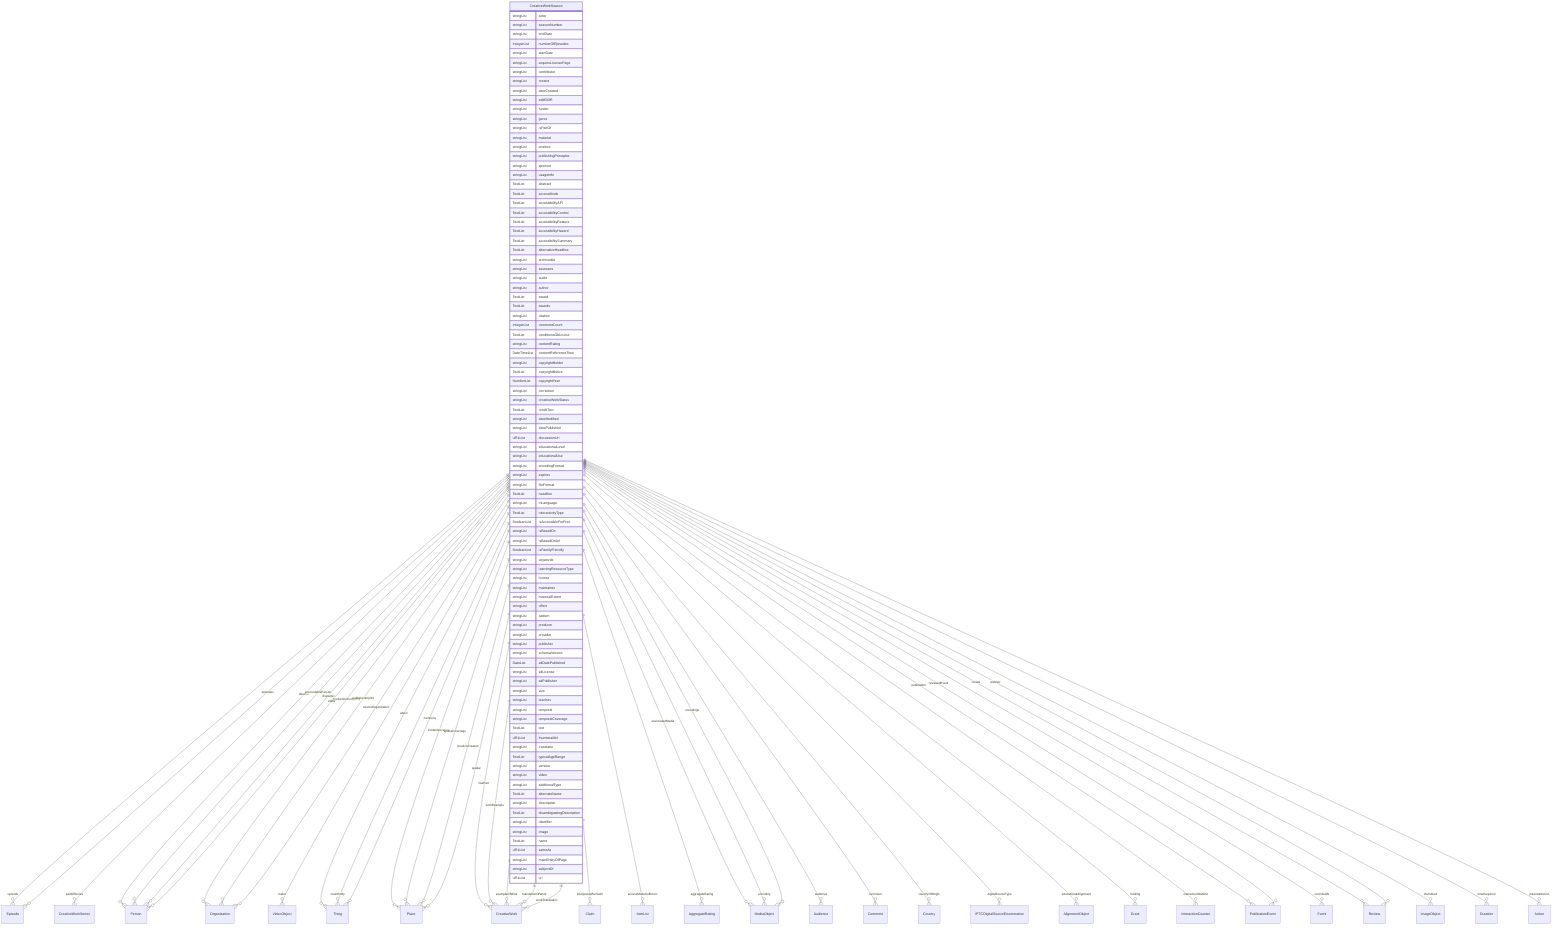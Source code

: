 erDiagram
CreativeWorkSeason {
    stringList actor  
    stringList seasonNumber  
    stringList endDate  
    IntegerList numberOfEpisodes  
    stringList startDate  
    stringList acquireLicensePage  
    stringList contributor  
    stringList creator  
    stringList dateCreated  
    stringList editEIDR  
    stringList funder  
    stringList genre  
    stringList isPartOf  
    stringList material  
    stringList position  
    stringList publishingPrinciples  
    stringList sponsor  
    stringList usageInfo  
    TextList abstract  
    TextList accessMode  
    TextList accessibilityAPI  
    TextList accessibilityControl  
    TextList accessibilityFeature  
    TextList accessibilityHazard  
    TextList accessibilitySummary  
    TextList alternativeHeadline  
    stringList archivedAt  
    stringList assesses  
    stringList audio  
    stringList author  
    TextList award  
    TextList awards  
    stringList citation  
    IntegerList commentCount  
    TextList conditionsOfAccess  
    stringList contentRating  
    DateTimeList contentReferenceTime  
    stringList copyrightHolder  
    TextList copyrightNotice  
    NumberList copyrightYear  
    stringList correction  
    stringList creativeWorkStatus  
    TextList creditText  
    stringList dateModified  
    stringList datePublished  
    URLList discussionUrl  
    stringList educationalLevel  
    stringList educationalUse  
    stringList encodingFormat  
    stringList expires  
    stringList fileFormat  
    TextList headline  
    stringList inLanguage  
    TextList interactivityType  
    BooleanList isAccessibleForFree  
    stringList isBasedOn  
    stringList isBasedOnUrl  
    BooleanList isFamilyFriendly  
    stringList keywords  
    stringList learningResourceType  
    stringList license  
    stringList maintainer  
    stringList materialExtent  
    stringList offers  
    stringList pattern  
    stringList producer  
    stringList provider  
    stringList publisher  
    stringList schemaVersion  
    DateList sdDatePublished  
    stringList sdLicense  
    stringList sdPublisher  
    stringList size  
    stringList teaches  
    stringList temporal  
    stringList temporalCoverage  
    TextList text  
    URLList thumbnailUrl  
    stringList translator  
    TextList typicalAgeRange  
    stringList version  
    stringList video  
    stringList additionalType  
    TextList alternateName  
    stringList description  
    TextList disambiguatingDescription  
    stringList identifier  
    stringList image  
    TextList name  
    URLList sameAs  
    stringList mainEntityOfPage  
    stringList subjectOf  
    URLList url  
}

CreativeWorkSeason ||--}o Episode : "episode"
CreativeWorkSeason ||--}o CreativeWorkSeries : "partOfSeries"
CreativeWorkSeason ||--}o Person : "director"
CreativeWorkSeason ||--}o Episode : "episodes"
CreativeWorkSeason ||--}o Organization : "productionCompany"
CreativeWorkSeason ||--}o VideoObject : "trailer"
CreativeWorkSeason ||--}o Thing : "about"
CreativeWorkSeason ||--}o Place : "contentLocation"
CreativeWorkSeason ||--}o CreativeWork : "hasPart"
CreativeWorkSeason ||--}o Claim : "interpretedAsClaim"
CreativeWorkSeason ||--}o Thing : "mainEntity"
CreativeWorkSeason ||--}o Place : "spatialCoverage"
CreativeWorkSeason ||--}o CreativeWork : "workExample"
CreativeWorkSeason ||--}o ItemList : "accessModeSufficient"
CreativeWorkSeason ||--}o Person : "accountablePerson"
CreativeWorkSeason ||--}o AggregateRating : "aggregateRating"
CreativeWorkSeason ||--}o MediaObject : "associatedMedia"
CreativeWorkSeason ||--}o Audience : "audience"
CreativeWorkSeason ||--}o Person : "character"
CreativeWorkSeason ||--}o Comment : "comment"
CreativeWorkSeason ||--}o Country : "countryOfOrigin"
CreativeWorkSeason ||--}o IPTCDigitalSourceEnumeration : "digitalSourceType"
CreativeWorkSeason ||--}o Person : "editor"
CreativeWorkSeason ||--}o AlignmentObject : "educationalAlignment"
CreativeWorkSeason ||--}o MediaObject : "encoding"
CreativeWorkSeason ||--}o MediaObject : "encodings"
CreativeWorkSeason ||--}o CreativeWork : "exampleOfWork"
CreativeWorkSeason ||--}o Grant : "funding"
CreativeWorkSeason ||--}o InteractionCounter : "interactionStatistic"
CreativeWorkSeason ||--}o Place : "locationCreated"
CreativeWorkSeason ||--}o Thing : "mentions"
CreativeWorkSeason ||--}o PublicationEvent : "publication"
CreativeWorkSeason ||--}o Organization : "publisherImprint"
CreativeWorkSeason ||--}o Event : "recordedAt"
CreativeWorkSeason ||--}o PublicationEvent : "releasedEvent"
CreativeWorkSeason ||--}o Review : "review"
CreativeWorkSeason ||--}o Review : "reviews"
CreativeWorkSeason ||--}o Organization : "sourceOrganization"
CreativeWorkSeason ||--}o Place : "spatial"
CreativeWorkSeason ||--}o ImageObject : "thumbnail"
CreativeWorkSeason ||--}o Duration : "timeRequired"
CreativeWorkSeason ||--}o CreativeWork : "translationOfWork"
CreativeWorkSeason ||--}o CreativeWork : "workTranslation"
CreativeWorkSeason ||--}o Action : "potentialAction"
